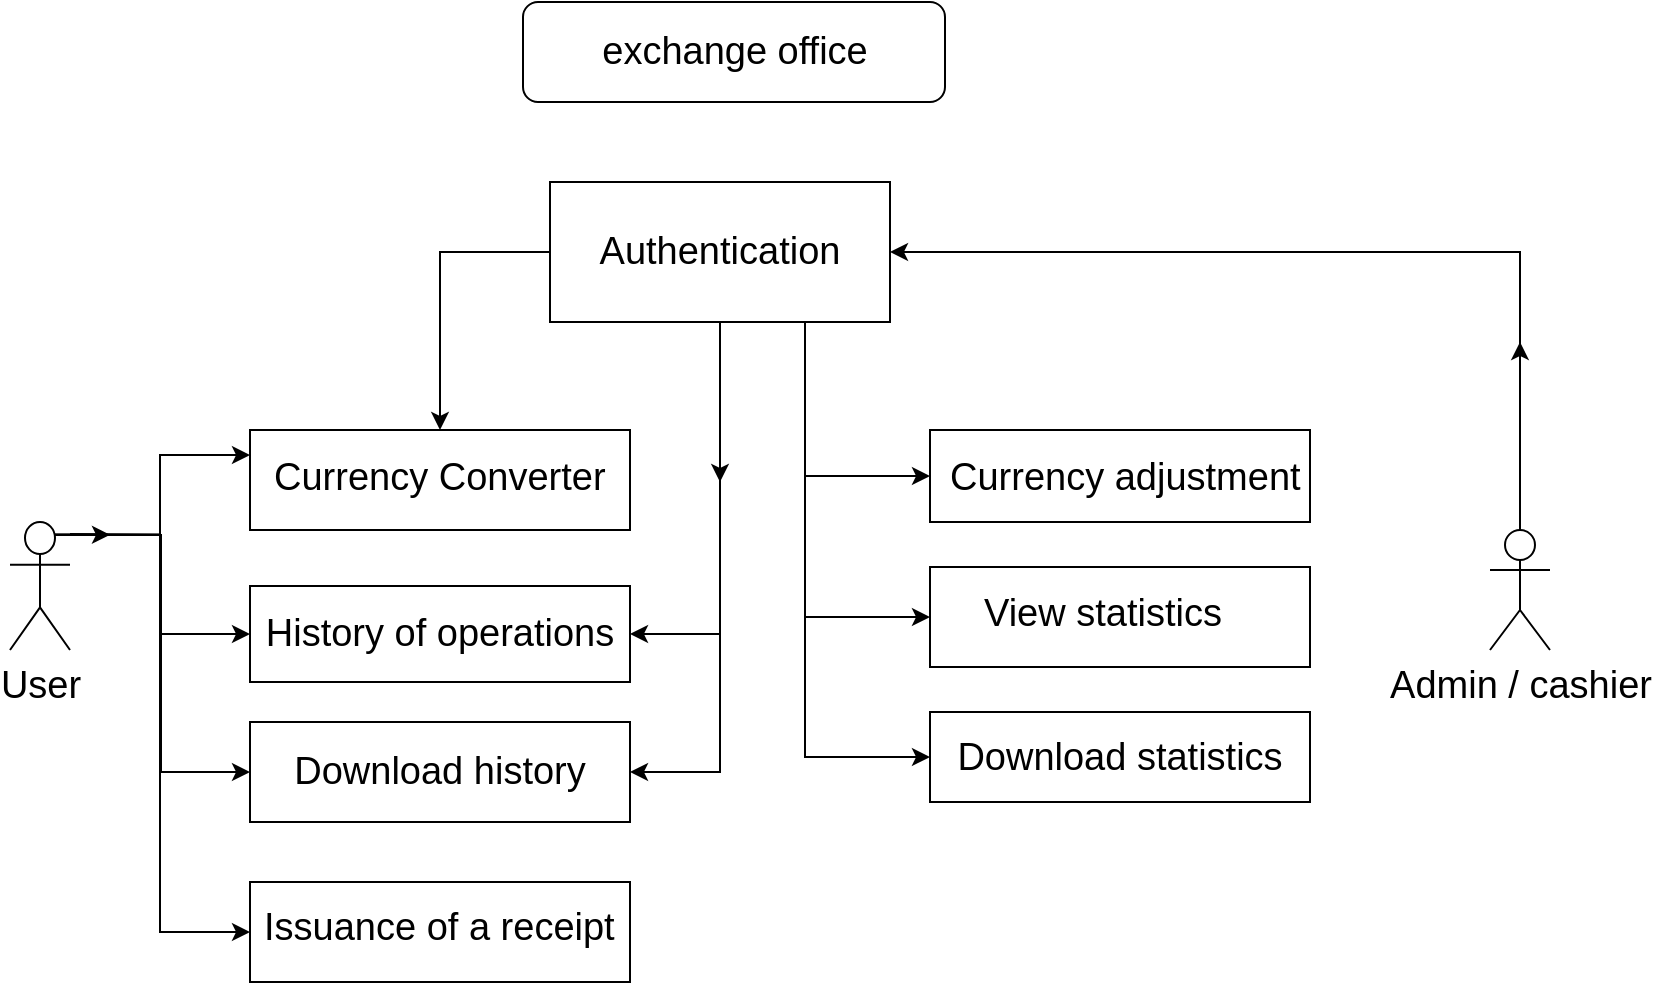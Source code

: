 <mxfile version="12.1.3" type="github" pages="1"><diagram name="Page-1" id="90a13364-a465-7bf4-72fc-28e22215d7a0"><mxGraphModel dx="932" dy="600" grid="1" gridSize="10" guides="1" tooltips="1" connect="1" arrows="1" fold="1" page="1" pageScale="1.5" pageWidth="1169" pageHeight="826" background="#ffffff" math="0" shadow="0"><root><mxCell id="0" style=";html=1;"/><mxCell id="1" style=";html=1;" parent="0"/><mxCell id="6AYyEVtHDju9qtjBgxED-3" value="exchange office" style="rounded=1;whiteSpace=wrap;html=1;fontSize=19;" vertex="1" parent="1"><mxGeometry x="766.5" y="340" width="211" height="50" as="geometry"/></mxCell><mxCell id="6AYyEVtHDju9qtjBgxED-21" style="edgeStyle=orthogonalEdgeStyle;rounded=0;orthogonalLoop=1;jettySize=auto;html=1;exitX=0.75;exitY=0.1;exitDx=0;exitDy=0;exitPerimeter=0;fontSize=19;" edge="1" parent="1" source="6AYyEVtHDju9qtjBgxED-4" target="6AYyEVtHDju9qtjBgxED-17"><mxGeometry relative="1" as="geometry"/></mxCell><mxCell id="6AYyEVtHDju9qtjBgxED-23" style="edgeStyle=orthogonalEdgeStyle;rounded=0;orthogonalLoop=1;jettySize=auto;html=1;entryX=0;entryY=0.5;entryDx=0;entryDy=0;fontSize=19;" edge="1" parent="1" target="6AYyEVtHDju9qtjBgxED-22"><mxGeometry relative="1" as="geometry"><mxPoint x="540" y="606" as="sourcePoint"/></mxGeometry></mxCell><mxCell id="6AYyEVtHDju9qtjBgxED-24" style="edgeStyle=orthogonalEdgeStyle;rounded=0;orthogonalLoop=1;jettySize=auto;html=1;exitX=0.75;exitY=0.1;exitDx=0;exitDy=0;exitPerimeter=0;entryX=0;entryY=0.25;entryDx=0;entryDy=0;fontSize=19;" edge="1" parent="1" source="6AYyEVtHDju9qtjBgxED-4" target="6AYyEVtHDju9qtjBgxED-15"><mxGeometry relative="1" as="geometry"/></mxCell><mxCell id="6AYyEVtHDju9qtjBgxED-27" style="edgeStyle=orthogonalEdgeStyle;rounded=0;orthogonalLoop=1;jettySize=auto;html=1;exitX=0.75;exitY=0.1;exitDx=0;exitDy=0;exitPerimeter=0;entryX=0;entryY=0.5;entryDx=0;entryDy=0;fontSize=19;" edge="1" parent="1" source="6AYyEVtHDju9qtjBgxED-4" target="6AYyEVtHDju9qtjBgxED-25"><mxGeometry relative="1" as="geometry"/></mxCell><mxCell id="6AYyEVtHDju9qtjBgxED-39" style="edgeStyle=orthogonalEdgeStyle;rounded=0;orthogonalLoop=1;jettySize=auto;html=1;exitX=0.75;exitY=0.1;exitDx=0;exitDy=0;exitPerimeter=0;fontSize=19;" edge="1" parent="1" source="6AYyEVtHDju9qtjBgxED-4"><mxGeometry relative="1" as="geometry"><mxPoint x="560" y="606" as="targetPoint"/></mxGeometry></mxCell><mxCell id="6AYyEVtHDju9qtjBgxED-4" value="User" style="shape=umlActor;verticalLabelPosition=bottom;labelBackgroundColor=#ffffff;verticalAlign=top;html=1;outlineConnect=0;fontSize=19;" vertex="1" parent="1"><mxGeometry x="510" y="600" width="30" height="64" as="geometry"/></mxCell><mxCell id="6AYyEVtHDju9qtjBgxED-14" style="edgeStyle=orthogonalEdgeStyle;rounded=0;orthogonalLoop=1;jettySize=auto;html=1;exitX=0.5;exitY=0;exitDx=0;exitDy=0;exitPerimeter=0;entryX=1;entryY=0.5;entryDx=0;entryDy=0;fontSize=19;" edge="1" parent="1" source="6AYyEVtHDju9qtjBgxED-9" target="6AYyEVtHDju9qtjBgxED-12"><mxGeometry relative="1" as="geometry"/></mxCell><mxCell id="6AYyEVtHDju9qtjBgxED-40" style="edgeStyle=orthogonalEdgeStyle;rounded=0;orthogonalLoop=1;jettySize=auto;html=1;exitX=0.5;exitY=0;exitDx=0;exitDy=0;exitPerimeter=0;fontSize=19;" edge="1" parent="1" source="6AYyEVtHDju9qtjBgxED-9"><mxGeometry relative="1" as="geometry"><mxPoint x="1265" y="510" as="targetPoint"/></mxGeometry></mxCell><mxCell id="6AYyEVtHDju9qtjBgxED-9" value="Admin / cashier" style="shape=umlActor;verticalLabelPosition=bottom;labelBackgroundColor=#ffffff;verticalAlign=top;html=1;outlineConnect=0;fontSize=19;" vertex="1" parent="1"><mxGeometry x="1250" y="604" width="30" height="60" as="geometry"/></mxCell><mxCell id="6AYyEVtHDju9qtjBgxED-18" style="edgeStyle=orthogonalEdgeStyle;rounded=0;orthogonalLoop=1;jettySize=auto;html=1;exitX=0;exitY=0.75;exitDx=0;exitDy=0;entryX=0.5;entryY=0;entryDx=0;entryDy=0;fontSize=19;" edge="1" parent="1" source="6AYyEVtHDju9qtjBgxED-12" target="6AYyEVtHDju9qtjBgxED-15"><mxGeometry relative="1" as="geometry"><Array as="points"><mxPoint x="780" y="465"/><mxPoint x="725" y="465"/></Array></mxGeometry></mxCell><mxCell id="6AYyEVtHDju9qtjBgxED-19" style="edgeStyle=orthogonalEdgeStyle;rounded=0;orthogonalLoop=1;jettySize=auto;html=1;exitX=0.5;exitY=1;exitDx=0;exitDy=0;entryX=1;entryY=0.5;entryDx=0;entryDy=0;fontSize=19;" edge="1" parent="1" source="6AYyEVtHDju9qtjBgxED-12" target="6AYyEVtHDju9qtjBgxED-17"><mxGeometry relative="1" as="geometry"/></mxCell><mxCell id="6AYyEVtHDju9qtjBgxED-29" style="edgeStyle=orthogonalEdgeStyle;rounded=0;orthogonalLoop=1;jettySize=auto;html=1;exitX=0.5;exitY=1;exitDx=0;exitDy=0;entryX=1;entryY=0.5;entryDx=0;entryDy=0;fontSize=19;" edge="1" parent="1" source="6AYyEVtHDju9qtjBgxED-12" target="6AYyEVtHDju9qtjBgxED-22"><mxGeometry relative="1" as="geometry"/></mxCell><mxCell id="6AYyEVtHDju9qtjBgxED-31" style="edgeStyle=orthogonalEdgeStyle;rounded=0;orthogonalLoop=1;jettySize=auto;html=1;exitX=0.75;exitY=1;exitDx=0;exitDy=0;entryX=0;entryY=0.5;entryDx=0;entryDy=0;fontSize=19;" edge="1" parent="1" source="6AYyEVtHDju9qtjBgxED-12" target="6AYyEVtHDju9qtjBgxED-28"><mxGeometry relative="1" as="geometry"/></mxCell><mxCell id="6AYyEVtHDju9qtjBgxED-34" style="edgeStyle=orthogonalEdgeStyle;rounded=0;orthogonalLoop=1;jettySize=auto;html=1;exitX=0.75;exitY=1;exitDx=0;exitDy=0;entryX=0;entryY=0.5;entryDx=0;entryDy=0;fontSize=19;" edge="1" parent="1" source="6AYyEVtHDju9qtjBgxED-12" target="6AYyEVtHDju9qtjBgxED-32"><mxGeometry relative="1" as="geometry"/></mxCell><mxCell id="6AYyEVtHDju9qtjBgxED-36" style="edgeStyle=orthogonalEdgeStyle;rounded=0;orthogonalLoop=1;jettySize=auto;html=1;exitX=0.75;exitY=1;exitDx=0;exitDy=0;entryX=0;entryY=0.5;entryDx=0;entryDy=0;fontSize=19;" edge="1" parent="1" source="6AYyEVtHDju9qtjBgxED-12" target="6AYyEVtHDju9qtjBgxED-35"><mxGeometry relative="1" as="geometry"/></mxCell><mxCell id="6AYyEVtHDju9qtjBgxED-38" style="edgeStyle=orthogonalEdgeStyle;rounded=0;orthogonalLoop=1;jettySize=auto;html=1;exitX=0.5;exitY=1;exitDx=0;exitDy=0;fontSize=19;" edge="1" parent="1" source="6AYyEVtHDju9qtjBgxED-12"><mxGeometry relative="1" as="geometry"><mxPoint x="865" y="580" as="targetPoint"/></mxGeometry></mxCell><mxCell id="6AYyEVtHDju9qtjBgxED-12" value="Authentication" style="rounded=0;whiteSpace=wrap;html=1;fontSize=19;" vertex="1" parent="1"><mxGeometry x="780" y="430" width="170" height="70" as="geometry"/></mxCell><mxCell id="6AYyEVtHDju9qtjBgxED-15" value="" style="rounded=0;whiteSpace=wrap;html=1;fontSize=19;" vertex="1" parent="1"><mxGeometry x="630" y="554" width="190" height="50" as="geometry"/></mxCell><mxCell id="6AYyEVtHDju9qtjBgxED-16" value="Currency Converter" style="text;html=1;fontSize=19;" vertex="1" parent="1"><mxGeometry x="640" y="560" width="190" height="40" as="geometry"/></mxCell><mxCell id="6AYyEVtHDju9qtjBgxED-17" value="History of operations" style="rounded=0;whiteSpace=wrap;html=1;fontSize=19;" vertex="1" parent="1"><mxGeometry x="630" y="632" width="190" height="48" as="geometry"/></mxCell><mxCell id="6AYyEVtHDju9qtjBgxED-22" value="Download history" style="rounded=0;whiteSpace=wrap;html=1;fontSize=19;align=center;" vertex="1" parent="1"><mxGeometry x="630" y="700" width="190" height="50" as="geometry"/></mxCell><mxCell id="6AYyEVtHDju9qtjBgxED-25" value="" style="rounded=0;whiteSpace=wrap;html=1;fontSize=19;" vertex="1" parent="1"><mxGeometry x="630" y="780" width="190" height="50" as="geometry"/></mxCell><mxCell id="6AYyEVtHDju9qtjBgxED-26" value="Issuance of a receipt" style="text;html=1;fontSize=19;" vertex="1" parent="1"><mxGeometry x="635" y="785" width="200" height="40" as="geometry"/></mxCell><mxCell id="6AYyEVtHDju9qtjBgxED-28" value="" style="rounded=0;whiteSpace=wrap;html=1;fontSize=19;align=center;" vertex="1" parent="1"><mxGeometry x="970" y="554" width="190" height="46" as="geometry"/></mxCell><mxCell id="6AYyEVtHDju9qtjBgxED-30" value="Currency adjustment" style="text;html=1;fontSize=19;" vertex="1" parent="1"><mxGeometry x="977.5" y="560" width="200" height="40" as="geometry"/></mxCell><mxCell id="6AYyEVtHDju9qtjBgxED-32" value="" style="rounded=0;whiteSpace=wrap;html=1;fontSize=19;align=center;" vertex="1" parent="1"><mxGeometry x="970" y="622.5" width="190" height="50" as="geometry"/></mxCell><mxCell id="6AYyEVtHDju9qtjBgxED-33" value="View statistics" style="text;html=1;fontSize=19;" vertex="1" parent="1"><mxGeometry x="995" y="627.5" width="140" height="40" as="geometry"/></mxCell><mxCell id="6AYyEVtHDju9qtjBgxED-35" value="Download statistics" style="rounded=0;whiteSpace=wrap;html=1;fontSize=19;align=center;" vertex="1" parent="1"><mxGeometry x="970" y="695" width="190" height="45" as="geometry"/></mxCell></root></mxGraphModel></diagram></mxfile>